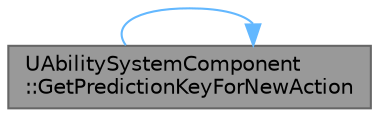 digraph "UAbilitySystemComponent::GetPredictionKeyForNewAction"
{
 // INTERACTIVE_SVG=YES
 // LATEX_PDF_SIZE
  bgcolor="transparent";
  edge [fontname=Helvetica,fontsize=10,labelfontname=Helvetica,labelfontsize=10];
  node [fontname=Helvetica,fontsize=10,shape=box,height=0.2,width=0.4];
  rankdir="LR";
  Node1 [id="Node000001",label="UAbilitySystemComponent\l::GetPredictionKeyForNewAction",height=0.2,width=0.4,color="gray40", fillcolor="grey60", style="filled", fontcolor="black",tooltip="Returns the prediction key that should be used for any actions."];
  Node1 -> Node1 [id="edge1_Node000001_Node000001",color="steelblue1",style="solid",tooltip=" "];
}
